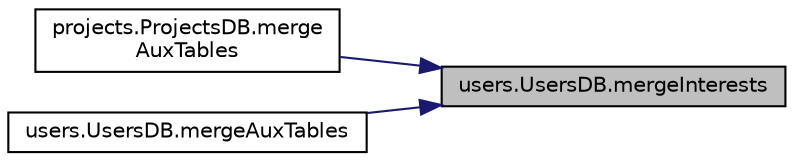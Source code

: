 digraph "users.UsersDB.mergeInterests"
{
 // LATEX_PDF_SIZE
  edge [fontname="Helvetica",fontsize="10",labelfontname="Helvetica",labelfontsize="10"];
  node [fontname="Helvetica",fontsize="10",shape=record];
  rankdir="RL";
  Node1 [label="users.UsersDB.mergeInterests",height=0.2,width=0.4,color="black", fillcolor="grey75", style="filled", fontcolor="black",tooltip=" "];
  Node1 -> Node2 [dir="back",color="midnightblue",fontsize="10",style="solid",fontname="Helvetica"];
  Node2 [label="projects.ProjectsDB.merge\lAuxTables",height=0.2,width=0.4,color="black", fillcolor="white", style="filled",URL="$classprojects_1_1ProjectsDB.html#afd4ca8b98d80895a97ea866ee3422d27",tooltip=" "];
  Node1 -> Node3 [dir="back",color="midnightblue",fontsize="10",style="solid",fontname="Helvetica"];
  Node3 [label="users.UsersDB.mergeAuxTables",height=0.2,width=0.4,color="black", fillcolor="white", style="filled",URL="$classusers_1_1UsersDB.html#a211a51d70fea3b4a3691a6ddc7e24b84",tooltip=" "];
}
